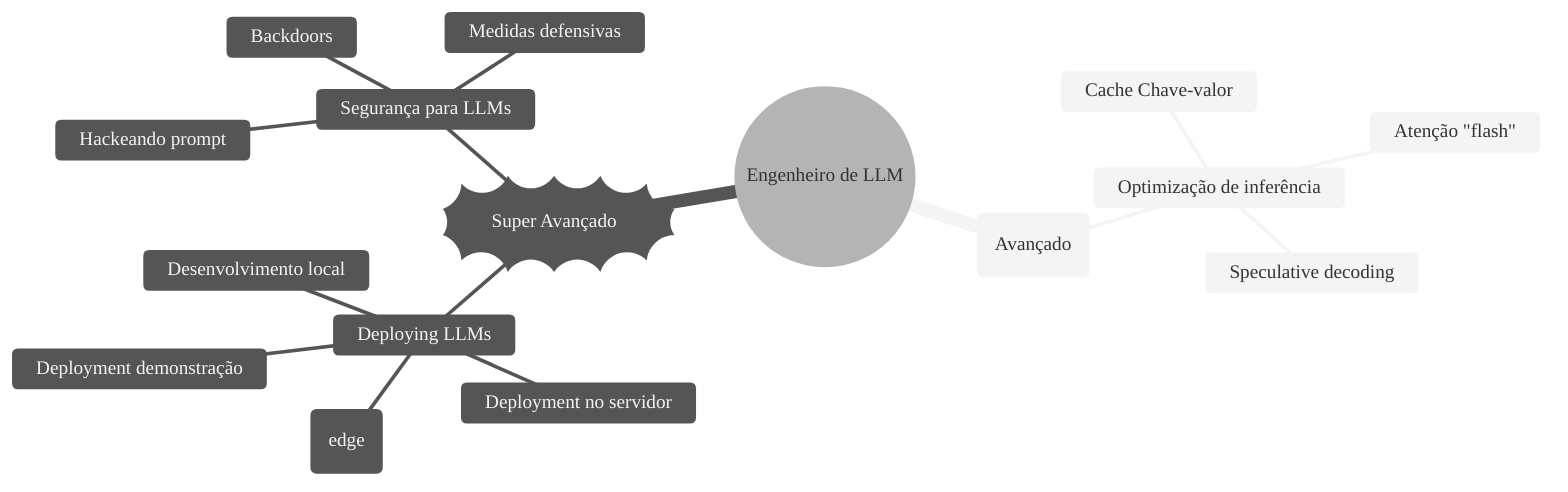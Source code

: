 %%{init: {
    'theme': 'neutral',
    'fontFamily' : 'verdana',
    'fontSize' : '10',
    'darkMode' : true,
    'arrowMarkerAbsolute': true
    
}}%%

%% https://mermaid.js.org/config/theming.html
%% default, neutral, dark, forest, base
%% fontFamily, "\"trebuchet ms\", verdana, arial, sans-serif;"
%% @paulorcf - 04.2024 - v1

mindmap
    root((Engenheiro de LLM))
        id(Avançado)
        ::icon(fa fa-book)
        :::urgent large
            Optimização de inferência
                ::icon(fas fa-wrench)
                Atenção "flash"
                Cache Chave-valor
                Speculative decoding
        id))Super Avançado))
        ::icon(fa fa-book)
        :::urgent large
            Deploying LLMs
                ::icon(fas fa-wrench)
                Desenvolvimento local
                Deployment demonstração
                Deployment no servidor
                Deployment na borda (edge)
            Segurança para LLMs
                ::icon(fas fa-wrench)
                Hackeando prompt
                Backdoors
                Medidas defensivas